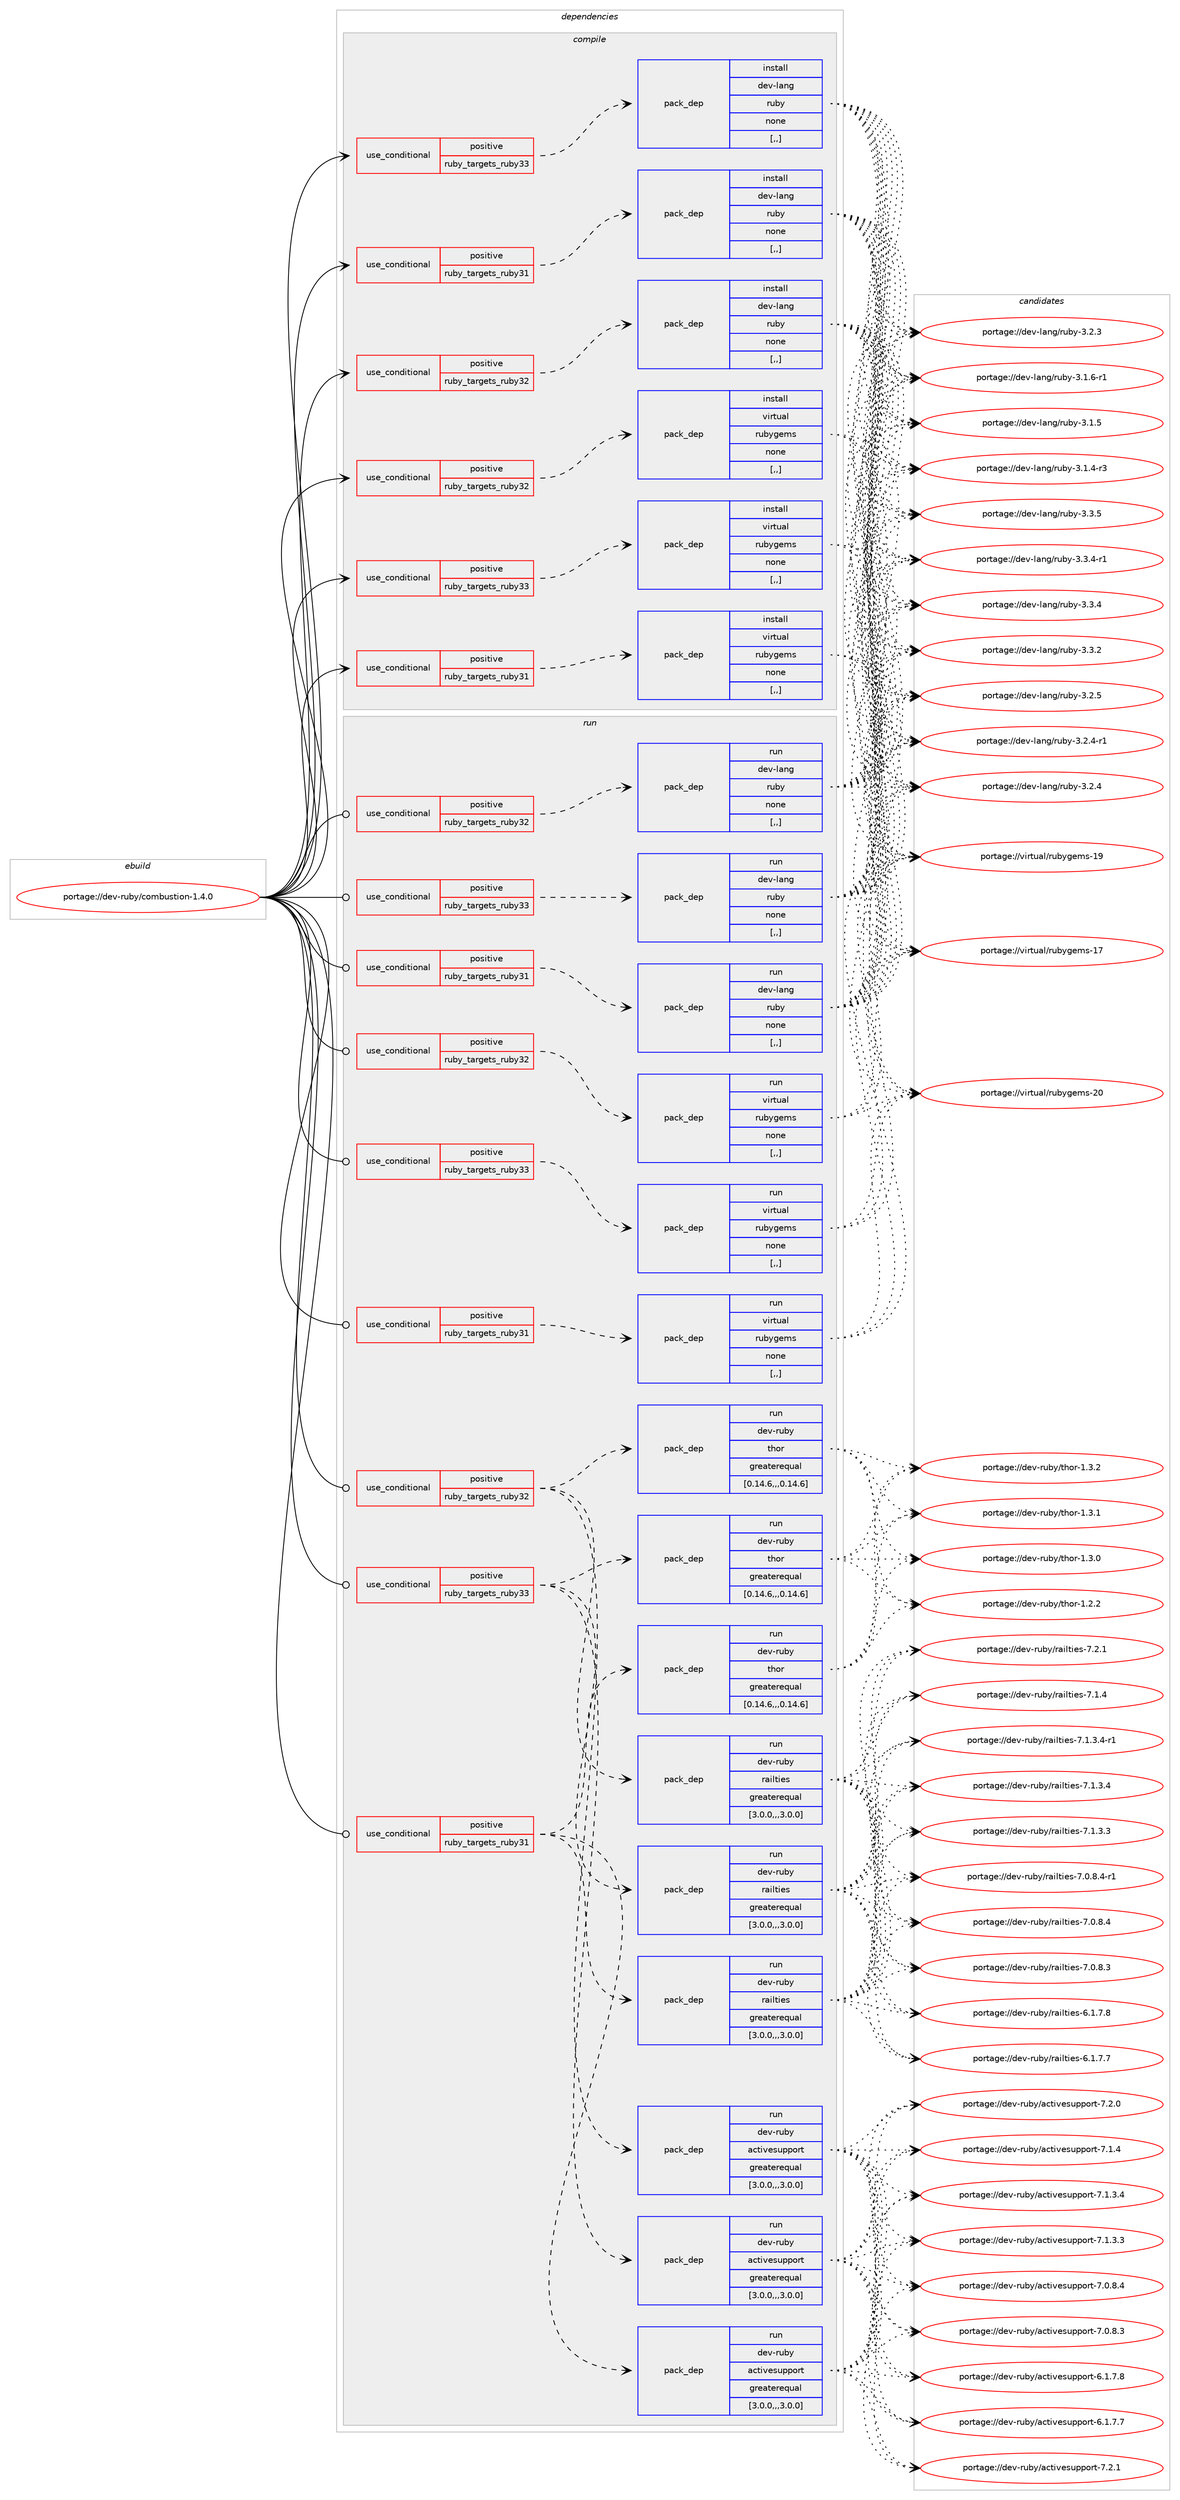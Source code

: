 digraph prolog {

# *************
# Graph options
# *************

newrank=true;
concentrate=true;
compound=true;
graph [rankdir=LR,fontname=Helvetica,fontsize=10,ranksep=1.5];#, ranksep=2.5, nodesep=0.2];
edge  [arrowhead=vee];
node  [fontname=Helvetica,fontsize=10];

# **********
# The ebuild
# **********

subgraph cluster_leftcol {
color=gray;
label=<<i>ebuild</i>>;
id [label="portage://dev-ruby/combustion-1.4.0", color=red, width=4, href="../dev-ruby/combustion-1.4.0.svg"];
}

# ****************
# The dependencies
# ****************

subgraph cluster_midcol {
color=gray;
label=<<i>dependencies</i>>;
subgraph cluster_compile {
fillcolor="#eeeeee";
style=filled;
label=<<i>compile</i>>;
subgraph cond176632 {
dependency675310 [label=<<TABLE BORDER="0" CELLBORDER="1" CELLSPACING="0" CELLPADDING="4"><TR><TD ROWSPAN="3" CELLPADDING="10">use_conditional</TD></TR><TR><TD>positive</TD></TR><TR><TD>ruby_targets_ruby31</TD></TR></TABLE>>, shape=none, color=red];
subgraph pack493791 {
dependency675311 [label=<<TABLE BORDER="0" CELLBORDER="1" CELLSPACING="0" CELLPADDING="4" WIDTH="220"><TR><TD ROWSPAN="6" CELLPADDING="30">pack_dep</TD></TR><TR><TD WIDTH="110">install</TD></TR><TR><TD>dev-lang</TD></TR><TR><TD>ruby</TD></TR><TR><TD>none</TD></TR><TR><TD>[,,]</TD></TR></TABLE>>, shape=none, color=blue];
}
dependency675310:e -> dependency675311:w [weight=20,style="dashed",arrowhead="vee"];
}
id:e -> dependency675310:w [weight=20,style="solid",arrowhead="vee"];
subgraph cond176633 {
dependency675312 [label=<<TABLE BORDER="0" CELLBORDER="1" CELLSPACING="0" CELLPADDING="4"><TR><TD ROWSPAN="3" CELLPADDING="10">use_conditional</TD></TR><TR><TD>positive</TD></TR><TR><TD>ruby_targets_ruby31</TD></TR></TABLE>>, shape=none, color=red];
subgraph pack493792 {
dependency675313 [label=<<TABLE BORDER="0" CELLBORDER="1" CELLSPACING="0" CELLPADDING="4" WIDTH="220"><TR><TD ROWSPAN="6" CELLPADDING="30">pack_dep</TD></TR><TR><TD WIDTH="110">install</TD></TR><TR><TD>virtual</TD></TR><TR><TD>rubygems</TD></TR><TR><TD>none</TD></TR><TR><TD>[,,]</TD></TR></TABLE>>, shape=none, color=blue];
}
dependency675312:e -> dependency675313:w [weight=20,style="dashed",arrowhead="vee"];
}
id:e -> dependency675312:w [weight=20,style="solid",arrowhead="vee"];
subgraph cond176634 {
dependency675314 [label=<<TABLE BORDER="0" CELLBORDER="1" CELLSPACING="0" CELLPADDING="4"><TR><TD ROWSPAN="3" CELLPADDING="10">use_conditional</TD></TR><TR><TD>positive</TD></TR><TR><TD>ruby_targets_ruby32</TD></TR></TABLE>>, shape=none, color=red];
subgraph pack493793 {
dependency675315 [label=<<TABLE BORDER="0" CELLBORDER="1" CELLSPACING="0" CELLPADDING="4" WIDTH="220"><TR><TD ROWSPAN="6" CELLPADDING="30">pack_dep</TD></TR><TR><TD WIDTH="110">install</TD></TR><TR><TD>dev-lang</TD></TR><TR><TD>ruby</TD></TR><TR><TD>none</TD></TR><TR><TD>[,,]</TD></TR></TABLE>>, shape=none, color=blue];
}
dependency675314:e -> dependency675315:w [weight=20,style="dashed",arrowhead="vee"];
}
id:e -> dependency675314:w [weight=20,style="solid",arrowhead="vee"];
subgraph cond176635 {
dependency675316 [label=<<TABLE BORDER="0" CELLBORDER="1" CELLSPACING="0" CELLPADDING="4"><TR><TD ROWSPAN="3" CELLPADDING="10">use_conditional</TD></TR><TR><TD>positive</TD></TR><TR><TD>ruby_targets_ruby32</TD></TR></TABLE>>, shape=none, color=red];
subgraph pack493794 {
dependency675317 [label=<<TABLE BORDER="0" CELLBORDER="1" CELLSPACING="0" CELLPADDING="4" WIDTH="220"><TR><TD ROWSPAN="6" CELLPADDING="30">pack_dep</TD></TR><TR><TD WIDTH="110">install</TD></TR><TR><TD>virtual</TD></TR><TR><TD>rubygems</TD></TR><TR><TD>none</TD></TR><TR><TD>[,,]</TD></TR></TABLE>>, shape=none, color=blue];
}
dependency675316:e -> dependency675317:w [weight=20,style="dashed",arrowhead="vee"];
}
id:e -> dependency675316:w [weight=20,style="solid",arrowhead="vee"];
subgraph cond176636 {
dependency675318 [label=<<TABLE BORDER="0" CELLBORDER="1" CELLSPACING="0" CELLPADDING="4"><TR><TD ROWSPAN="3" CELLPADDING="10">use_conditional</TD></TR><TR><TD>positive</TD></TR><TR><TD>ruby_targets_ruby33</TD></TR></TABLE>>, shape=none, color=red];
subgraph pack493795 {
dependency675319 [label=<<TABLE BORDER="0" CELLBORDER="1" CELLSPACING="0" CELLPADDING="4" WIDTH="220"><TR><TD ROWSPAN="6" CELLPADDING="30">pack_dep</TD></TR><TR><TD WIDTH="110">install</TD></TR><TR><TD>dev-lang</TD></TR><TR><TD>ruby</TD></TR><TR><TD>none</TD></TR><TR><TD>[,,]</TD></TR></TABLE>>, shape=none, color=blue];
}
dependency675318:e -> dependency675319:w [weight=20,style="dashed",arrowhead="vee"];
}
id:e -> dependency675318:w [weight=20,style="solid",arrowhead="vee"];
subgraph cond176637 {
dependency675320 [label=<<TABLE BORDER="0" CELLBORDER="1" CELLSPACING="0" CELLPADDING="4"><TR><TD ROWSPAN="3" CELLPADDING="10">use_conditional</TD></TR><TR><TD>positive</TD></TR><TR><TD>ruby_targets_ruby33</TD></TR></TABLE>>, shape=none, color=red];
subgraph pack493796 {
dependency675321 [label=<<TABLE BORDER="0" CELLBORDER="1" CELLSPACING="0" CELLPADDING="4" WIDTH="220"><TR><TD ROWSPAN="6" CELLPADDING="30">pack_dep</TD></TR><TR><TD WIDTH="110">install</TD></TR><TR><TD>virtual</TD></TR><TR><TD>rubygems</TD></TR><TR><TD>none</TD></TR><TR><TD>[,,]</TD></TR></TABLE>>, shape=none, color=blue];
}
dependency675320:e -> dependency675321:w [weight=20,style="dashed",arrowhead="vee"];
}
id:e -> dependency675320:w [weight=20,style="solid",arrowhead="vee"];
}
subgraph cluster_compileandrun {
fillcolor="#eeeeee";
style=filled;
label=<<i>compile and run</i>>;
}
subgraph cluster_run {
fillcolor="#eeeeee";
style=filled;
label=<<i>run</i>>;
subgraph cond176638 {
dependency675322 [label=<<TABLE BORDER="0" CELLBORDER="1" CELLSPACING="0" CELLPADDING="4"><TR><TD ROWSPAN="3" CELLPADDING="10">use_conditional</TD></TR><TR><TD>positive</TD></TR><TR><TD>ruby_targets_ruby31</TD></TR></TABLE>>, shape=none, color=red];
subgraph pack493797 {
dependency675323 [label=<<TABLE BORDER="0" CELLBORDER="1" CELLSPACING="0" CELLPADDING="4" WIDTH="220"><TR><TD ROWSPAN="6" CELLPADDING="30">pack_dep</TD></TR><TR><TD WIDTH="110">run</TD></TR><TR><TD>dev-lang</TD></TR><TR><TD>ruby</TD></TR><TR><TD>none</TD></TR><TR><TD>[,,]</TD></TR></TABLE>>, shape=none, color=blue];
}
dependency675322:e -> dependency675323:w [weight=20,style="dashed",arrowhead="vee"];
}
id:e -> dependency675322:w [weight=20,style="solid",arrowhead="odot"];
subgraph cond176639 {
dependency675324 [label=<<TABLE BORDER="0" CELLBORDER="1" CELLSPACING="0" CELLPADDING="4"><TR><TD ROWSPAN="3" CELLPADDING="10">use_conditional</TD></TR><TR><TD>positive</TD></TR><TR><TD>ruby_targets_ruby31</TD></TR></TABLE>>, shape=none, color=red];
subgraph pack493798 {
dependency675325 [label=<<TABLE BORDER="0" CELLBORDER="1" CELLSPACING="0" CELLPADDING="4" WIDTH="220"><TR><TD ROWSPAN="6" CELLPADDING="30">pack_dep</TD></TR><TR><TD WIDTH="110">run</TD></TR><TR><TD>dev-ruby</TD></TR><TR><TD>activesupport</TD></TR><TR><TD>greaterequal</TD></TR><TR><TD>[3.0.0,,,3.0.0]</TD></TR></TABLE>>, shape=none, color=blue];
}
dependency675324:e -> dependency675325:w [weight=20,style="dashed",arrowhead="vee"];
subgraph pack493799 {
dependency675326 [label=<<TABLE BORDER="0" CELLBORDER="1" CELLSPACING="0" CELLPADDING="4" WIDTH="220"><TR><TD ROWSPAN="6" CELLPADDING="30">pack_dep</TD></TR><TR><TD WIDTH="110">run</TD></TR><TR><TD>dev-ruby</TD></TR><TR><TD>railties</TD></TR><TR><TD>greaterequal</TD></TR><TR><TD>[3.0.0,,,3.0.0]</TD></TR></TABLE>>, shape=none, color=blue];
}
dependency675324:e -> dependency675326:w [weight=20,style="dashed",arrowhead="vee"];
subgraph pack493800 {
dependency675327 [label=<<TABLE BORDER="0" CELLBORDER="1" CELLSPACING="0" CELLPADDING="4" WIDTH="220"><TR><TD ROWSPAN="6" CELLPADDING="30">pack_dep</TD></TR><TR><TD WIDTH="110">run</TD></TR><TR><TD>dev-ruby</TD></TR><TR><TD>thor</TD></TR><TR><TD>greaterequal</TD></TR><TR><TD>[0.14.6,,,0.14.6]</TD></TR></TABLE>>, shape=none, color=blue];
}
dependency675324:e -> dependency675327:w [weight=20,style="dashed",arrowhead="vee"];
}
id:e -> dependency675324:w [weight=20,style="solid",arrowhead="odot"];
subgraph cond176640 {
dependency675328 [label=<<TABLE BORDER="0" CELLBORDER="1" CELLSPACING="0" CELLPADDING="4"><TR><TD ROWSPAN="3" CELLPADDING="10">use_conditional</TD></TR><TR><TD>positive</TD></TR><TR><TD>ruby_targets_ruby31</TD></TR></TABLE>>, shape=none, color=red];
subgraph pack493801 {
dependency675329 [label=<<TABLE BORDER="0" CELLBORDER="1" CELLSPACING="0" CELLPADDING="4" WIDTH="220"><TR><TD ROWSPAN="6" CELLPADDING="30">pack_dep</TD></TR><TR><TD WIDTH="110">run</TD></TR><TR><TD>virtual</TD></TR><TR><TD>rubygems</TD></TR><TR><TD>none</TD></TR><TR><TD>[,,]</TD></TR></TABLE>>, shape=none, color=blue];
}
dependency675328:e -> dependency675329:w [weight=20,style="dashed",arrowhead="vee"];
}
id:e -> dependency675328:w [weight=20,style="solid",arrowhead="odot"];
subgraph cond176641 {
dependency675330 [label=<<TABLE BORDER="0" CELLBORDER="1" CELLSPACING="0" CELLPADDING="4"><TR><TD ROWSPAN="3" CELLPADDING="10">use_conditional</TD></TR><TR><TD>positive</TD></TR><TR><TD>ruby_targets_ruby32</TD></TR></TABLE>>, shape=none, color=red];
subgraph pack493802 {
dependency675331 [label=<<TABLE BORDER="0" CELLBORDER="1" CELLSPACING="0" CELLPADDING="4" WIDTH="220"><TR><TD ROWSPAN="6" CELLPADDING="30">pack_dep</TD></TR><TR><TD WIDTH="110">run</TD></TR><TR><TD>dev-lang</TD></TR><TR><TD>ruby</TD></TR><TR><TD>none</TD></TR><TR><TD>[,,]</TD></TR></TABLE>>, shape=none, color=blue];
}
dependency675330:e -> dependency675331:w [weight=20,style="dashed",arrowhead="vee"];
}
id:e -> dependency675330:w [weight=20,style="solid",arrowhead="odot"];
subgraph cond176642 {
dependency675332 [label=<<TABLE BORDER="0" CELLBORDER="1" CELLSPACING="0" CELLPADDING="4"><TR><TD ROWSPAN="3" CELLPADDING="10">use_conditional</TD></TR><TR><TD>positive</TD></TR><TR><TD>ruby_targets_ruby32</TD></TR></TABLE>>, shape=none, color=red];
subgraph pack493803 {
dependency675333 [label=<<TABLE BORDER="0" CELLBORDER="1" CELLSPACING="0" CELLPADDING="4" WIDTH="220"><TR><TD ROWSPAN="6" CELLPADDING="30">pack_dep</TD></TR><TR><TD WIDTH="110">run</TD></TR><TR><TD>dev-ruby</TD></TR><TR><TD>activesupport</TD></TR><TR><TD>greaterequal</TD></TR><TR><TD>[3.0.0,,,3.0.0]</TD></TR></TABLE>>, shape=none, color=blue];
}
dependency675332:e -> dependency675333:w [weight=20,style="dashed",arrowhead="vee"];
subgraph pack493804 {
dependency675334 [label=<<TABLE BORDER="0" CELLBORDER="1" CELLSPACING="0" CELLPADDING="4" WIDTH="220"><TR><TD ROWSPAN="6" CELLPADDING="30">pack_dep</TD></TR><TR><TD WIDTH="110">run</TD></TR><TR><TD>dev-ruby</TD></TR><TR><TD>railties</TD></TR><TR><TD>greaterequal</TD></TR><TR><TD>[3.0.0,,,3.0.0]</TD></TR></TABLE>>, shape=none, color=blue];
}
dependency675332:e -> dependency675334:w [weight=20,style="dashed",arrowhead="vee"];
subgraph pack493805 {
dependency675335 [label=<<TABLE BORDER="0" CELLBORDER="1" CELLSPACING="0" CELLPADDING="4" WIDTH="220"><TR><TD ROWSPAN="6" CELLPADDING="30">pack_dep</TD></TR><TR><TD WIDTH="110">run</TD></TR><TR><TD>dev-ruby</TD></TR><TR><TD>thor</TD></TR><TR><TD>greaterequal</TD></TR><TR><TD>[0.14.6,,,0.14.6]</TD></TR></TABLE>>, shape=none, color=blue];
}
dependency675332:e -> dependency675335:w [weight=20,style="dashed",arrowhead="vee"];
}
id:e -> dependency675332:w [weight=20,style="solid",arrowhead="odot"];
subgraph cond176643 {
dependency675336 [label=<<TABLE BORDER="0" CELLBORDER="1" CELLSPACING="0" CELLPADDING="4"><TR><TD ROWSPAN="3" CELLPADDING="10">use_conditional</TD></TR><TR><TD>positive</TD></TR><TR><TD>ruby_targets_ruby32</TD></TR></TABLE>>, shape=none, color=red];
subgraph pack493806 {
dependency675337 [label=<<TABLE BORDER="0" CELLBORDER="1" CELLSPACING="0" CELLPADDING="4" WIDTH="220"><TR><TD ROWSPAN="6" CELLPADDING="30">pack_dep</TD></TR><TR><TD WIDTH="110">run</TD></TR><TR><TD>virtual</TD></TR><TR><TD>rubygems</TD></TR><TR><TD>none</TD></TR><TR><TD>[,,]</TD></TR></TABLE>>, shape=none, color=blue];
}
dependency675336:e -> dependency675337:w [weight=20,style="dashed",arrowhead="vee"];
}
id:e -> dependency675336:w [weight=20,style="solid",arrowhead="odot"];
subgraph cond176644 {
dependency675338 [label=<<TABLE BORDER="0" CELLBORDER="1" CELLSPACING="0" CELLPADDING="4"><TR><TD ROWSPAN="3" CELLPADDING="10">use_conditional</TD></TR><TR><TD>positive</TD></TR><TR><TD>ruby_targets_ruby33</TD></TR></TABLE>>, shape=none, color=red];
subgraph pack493807 {
dependency675339 [label=<<TABLE BORDER="0" CELLBORDER="1" CELLSPACING="0" CELLPADDING="4" WIDTH="220"><TR><TD ROWSPAN="6" CELLPADDING="30">pack_dep</TD></TR><TR><TD WIDTH="110">run</TD></TR><TR><TD>dev-lang</TD></TR><TR><TD>ruby</TD></TR><TR><TD>none</TD></TR><TR><TD>[,,]</TD></TR></TABLE>>, shape=none, color=blue];
}
dependency675338:e -> dependency675339:w [weight=20,style="dashed",arrowhead="vee"];
}
id:e -> dependency675338:w [weight=20,style="solid",arrowhead="odot"];
subgraph cond176645 {
dependency675340 [label=<<TABLE BORDER="0" CELLBORDER="1" CELLSPACING="0" CELLPADDING="4"><TR><TD ROWSPAN="3" CELLPADDING="10">use_conditional</TD></TR><TR><TD>positive</TD></TR><TR><TD>ruby_targets_ruby33</TD></TR></TABLE>>, shape=none, color=red];
subgraph pack493808 {
dependency675341 [label=<<TABLE BORDER="0" CELLBORDER="1" CELLSPACING="0" CELLPADDING="4" WIDTH="220"><TR><TD ROWSPAN="6" CELLPADDING="30">pack_dep</TD></TR><TR><TD WIDTH="110">run</TD></TR><TR><TD>dev-ruby</TD></TR><TR><TD>activesupport</TD></TR><TR><TD>greaterequal</TD></TR><TR><TD>[3.0.0,,,3.0.0]</TD></TR></TABLE>>, shape=none, color=blue];
}
dependency675340:e -> dependency675341:w [weight=20,style="dashed",arrowhead="vee"];
subgraph pack493809 {
dependency675342 [label=<<TABLE BORDER="0" CELLBORDER="1" CELLSPACING="0" CELLPADDING="4" WIDTH="220"><TR><TD ROWSPAN="6" CELLPADDING="30">pack_dep</TD></TR><TR><TD WIDTH="110">run</TD></TR><TR><TD>dev-ruby</TD></TR><TR><TD>railties</TD></TR><TR><TD>greaterequal</TD></TR><TR><TD>[3.0.0,,,3.0.0]</TD></TR></TABLE>>, shape=none, color=blue];
}
dependency675340:e -> dependency675342:w [weight=20,style="dashed",arrowhead="vee"];
subgraph pack493810 {
dependency675343 [label=<<TABLE BORDER="0" CELLBORDER="1" CELLSPACING="0" CELLPADDING="4" WIDTH="220"><TR><TD ROWSPAN="6" CELLPADDING="30">pack_dep</TD></TR><TR><TD WIDTH="110">run</TD></TR><TR><TD>dev-ruby</TD></TR><TR><TD>thor</TD></TR><TR><TD>greaterequal</TD></TR><TR><TD>[0.14.6,,,0.14.6]</TD></TR></TABLE>>, shape=none, color=blue];
}
dependency675340:e -> dependency675343:w [weight=20,style="dashed",arrowhead="vee"];
}
id:e -> dependency675340:w [weight=20,style="solid",arrowhead="odot"];
subgraph cond176646 {
dependency675344 [label=<<TABLE BORDER="0" CELLBORDER="1" CELLSPACING="0" CELLPADDING="4"><TR><TD ROWSPAN="3" CELLPADDING="10">use_conditional</TD></TR><TR><TD>positive</TD></TR><TR><TD>ruby_targets_ruby33</TD></TR></TABLE>>, shape=none, color=red];
subgraph pack493811 {
dependency675345 [label=<<TABLE BORDER="0" CELLBORDER="1" CELLSPACING="0" CELLPADDING="4" WIDTH="220"><TR><TD ROWSPAN="6" CELLPADDING="30">pack_dep</TD></TR><TR><TD WIDTH="110">run</TD></TR><TR><TD>virtual</TD></TR><TR><TD>rubygems</TD></TR><TR><TD>none</TD></TR><TR><TD>[,,]</TD></TR></TABLE>>, shape=none, color=blue];
}
dependency675344:e -> dependency675345:w [weight=20,style="dashed",arrowhead="vee"];
}
id:e -> dependency675344:w [weight=20,style="solid",arrowhead="odot"];
}
}

# **************
# The candidates
# **************

subgraph cluster_choices {
rank=same;
color=gray;
label=<<i>candidates</i>>;

subgraph choice493791 {
color=black;
nodesep=1;
choice10010111845108971101034711411798121455146514653 [label="portage://dev-lang/ruby-3.3.5", color=red, width=4,href="../dev-lang/ruby-3.3.5.svg"];
choice100101118451089711010347114117981214551465146524511449 [label="portage://dev-lang/ruby-3.3.4-r1", color=red, width=4,href="../dev-lang/ruby-3.3.4-r1.svg"];
choice10010111845108971101034711411798121455146514652 [label="portage://dev-lang/ruby-3.3.4", color=red, width=4,href="../dev-lang/ruby-3.3.4.svg"];
choice10010111845108971101034711411798121455146514650 [label="portage://dev-lang/ruby-3.3.2", color=red, width=4,href="../dev-lang/ruby-3.3.2.svg"];
choice10010111845108971101034711411798121455146504653 [label="portage://dev-lang/ruby-3.2.5", color=red, width=4,href="../dev-lang/ruby-3.2.5.svg"];
choice100101118451089711010347114117981214551465046524511449 [label="portage://dev-lang/ruby-3.2.4-r1", color=red, width=4,href="../dev-lang/ruby-3.2.4-r1.svg"];
choice10010111845108971101034711411798121455146504652 [label="portage://dev-lang/ruby-3.2.4", color=red, width=4,href="../dev-lang/ruby-3.2.4.svg"];
choice10010111845108971101034711411798121455146504651 [label="portage://dev-lang/ruby-3.2.3", color=red, width=4,href="../dev-lang/ruby-3.2.3.svg"];
choice100101118451089711010347114117981214551464946544511449 [label="portage://dev-lang/ruby-3.1.6-r1", color=red, width=4,href="../dev-lang/ruby-3.1.6-r1.svg"];
choice10010111845108971101034711411798121455146494653 [label="portage://dev-lang/ruby-3.1.5", color=red, width=4,href="../dev-lang/ruby-3.1.5.svg"];
choice100101118451089711010347114117981214551464946524511451 [label="portage://dev-lang/ruby-3.1.4-r3", color=red, width=4,href="../dev-lang/ruby-3.1.4-r3.svg"];
dependency675311:e -> choice10010111845108971101034711411798121455146514653:w [style=dotted,weight="100"];
dependency675311:e -> choice100101118451089711010347114117981214551465146524511449:w [style=dotted,weight="100"];
dependency675311:e -> choice10010111845108971101034711411798121455146514652:w [style=dotted,weight="100"];
dependency675311:e -> choice10010111845108971101034711411798121455146514650:w [style=dotted,weight="100"];
dependency675311:e -> choice10010111845108971101034711411798121455146504653:w [style=dotted,weight="100"];
dependency675311:e -> choice100101118451089711010347114117981214551465046524511449:w [style=dotted,weight="100"];
dependency675311:e -> choice10010111845108971101034711411798121455146504652:w [style=dotted,weight="100"];
dependency675311:e -> choice10010111845108971101034711411798121455146504651:w [style=dotted,weight="100"];
dependency675311:e -> choice100101118451089711010347114117981214551464946544511449:w [style=dotted,weight="100"];
dependency675311:e -> choice10010111845108971101034711411798121455146494653:w [style=dotted,weight="100"];
dependency675311:e -> choice100101118451089711010347114117981214551464946524511451:w [style=dotted,weight="100"];
}
subgraph choice493792 {
color=black;
nodesep=1;
choice118105114116117971084711411798121103101109115455048 [label="portage://virtual/rubygems-20", color=red, width=4,href="../virtual/rubygems-20.svg"];
choice118105114116117971084711411798121103101109115454957 [label="portage://virtual/rubygems-19", color=red, width=4,href="../virtual/rubygems-19.svg"];
choice118105114116117971084711411798121103101109115454955 [label="portage://virtual/rubygems-17", color=red, width=4,href="../virtual/rubygems-17.svg"];
dependency675313:e -> choice118105114116117971084711411798121103101109115455048:w [style=dotted,weight="100"];
dependency675313:e -> choice118105114116117971084711411798121103101109115454957:w [style=dotted,weight="100"];
dependency675313:e -> choice118105114116117971084711411798121103101109115454955:w [style=dotted,weight="100"];
}
subgraph choice493793 {
color=black;
nodesep=1;
choice10010111845108971101034711411798121455146514653 [label="portage://dev-lang/ruby-3.3.5", color=red, width=4,href="../dev-lang/ruby-3.3.5.svg"];
choice100101118451089711010347114117981214551465146524511449 [label="portage://dev-lang/ruby-3.3.4-r1", color=red, width=4,href="../dev-lang/ruby-3.3.4-r1.svg"];
choice10010111845108971101034711411798121455146514652 [label="portage://dev-lang/ruby-3.3.4", color=red, width=4,href="../dev-lang/ruby-3.3.4.svg"];
choice10010111845108971101034711411798121455146514650 [label="portage://dev-lang/ruby-3.3.2", color=red, width=4,href="../dev-lang/ruby-3.3.2.svg"];
choice10010111845108971101034711411798121455146504653 [label="portage://dev-lang/ruby-3.2.5", color=red, width=4,href="../dev-lang/ruby-3.2.5.svg"];
choice100101118451089711010347114117981214551465046524511449 [label="portage://dev-lang/ruby-3.2.4-r1", color=red, width=4,href="../dev-lang/ruby-3.2.4-r1.svg"];
choice10010111845108971101034711411798121455146504652 [label="portage://dev-lang/ruby-3.2.4", color=red, width=4,href="../dev-lang/ruby-3.2.4.svg"];
choice10010111845108971101034711411798121455146504651 [label="portage://dev-lang/ruby-3.2.3", color=red, width=4,href="../dev-lang/ruby-3.2.3.svg"];
choice100101118451089711010347114117981214551464946544511449 [label="portage://dev-lang/ruby-3.1.6-r1", color=red, width=4,href="../dev-lang/ruby-3.1.6-r1.svg"];
choice10010111845108971101034711411798121455146494653 [label="portage://dev-lang/ruby-3.1.5", color=red, width=4,href="../dev-lang/ruby-3.1.5.svg"];
choice100101118451089711010347114117981214551464946524511451 [label="portage://dev-lang/ruby-3.1.4-r3", color=red, width=4,href="../dev-lang/ruby-3.1.4-r3.svg"];
dependency675315:e -> choice10010111845108971101034711411798121455146514653:w [style=dotted,weight="100"];
dependency675315:e -> choice100101118451089711010347114117981214551465146524511449:w [style=dotted,weight="100"];
dependency675315:e -> choice10010111845108971101034711411798121455146514652:w [style=dotted,weight="100"];
dependency675315:e -> choice10010111845108971101034711411798121455146514650:w [style=dotted,weight="100"];
dependency675315:e -> choice10010111845108971101034711411798121455146504653:w [style=dotted,weight="100"];
dependency675315:e -> choice100101118451089711010347114117981214551465046524511449:w [style=dotted,weight="100"];
dependency675315:e -> choice10010111845108971101034711411798121455146504652:w [style=dotted,weight="100"];
dependency675315:e -> choice10010111845108971101034711411798121455146504651:w [style=dotted,weight="100"];
dependency675315:e -> choice100101118451089711010347114117981214551464946544511449:w [style=dotted,weight="100"];
dependency675315:e -> choice10010111845108971101034711411798121455146494653:w [style=dotted,weight="100"];
dependency675315:e -> choice100101118451089711010347114117981214551464946524511451:w [style=dotted,weight="100"];
}
subgraph choice493794 {
color=black;
nodesep=1;
choice118105114116117971084711411798121103101109115455048 [label="portage://virtual/rubygems-20", color=red, width=4,href="../virtual/rubygems-20.svg"];
choice118105114116117971084711411798121103101109115454957 [label="portage://virtual/rubygems-19", color=red, width=4,href="../virtual/rubygems-19.svg"];
choice118105114116117971084711411798121103101109115454955 [label="portage://virtual/rubygems-17", color=red, width=4,href="../virtual/rubygems-17.svg"];
dependency675317:e -> choice118105114116117971084711411798121103101109115455048:w [style=dotted,weight="100"];
dependency675317:e -> choice118105114116117971084711411798121103101109115454957:w [style=dotted,weight="100"];
dependency675317:e -> choice118105114116117971084711411798121103101109115454955:w [style=dotted,weight="100"];
}
subgraph choice493795 {
color=black;
nodesep=1;
choice10010111845108971101034711411798121455146514653 [label="portage://dev-lang/ruby-3.3.5", color=red, width=4,href="../dev-lang/ruby-3.3.5.svg"];
choice100101118451089711010347114117981214551465146524511449 [label="portage://dev-lang/ruby-3.3.4-r1", color=red, width=4,href="../dev-lang/ruby-3.3.4-r1.svg"];
choice10010111845108971101034711411798121455146514652 [label="portage://dev-lang/ruby-3.3.4", color=red, width=4,href="../dev-lang/ruby-3.3.4.svg"];
choice10010111845108971101034711411798121455146514650 [label="portage://dev-lang/ruby-3.3.2", color=red, width=4,href="../dev-lang/ruby-3.3.2.svg"];
choice10010111845108971101034711411798121455146504653 [label="portage://dev-lang/ruby-3.2.5", color=red, width=4,href="../dev-lang/ruby-3.2.5.svg"];
choice100101118451089711010347114117981214551465046524511449 [label="portage://dev-lang/ruby-3.2.4-r1", color=red, width=4,href="../dev-lang/ruby-3.2.4-r1.svg"];
choice10010111845108971101034711411798121455146504652 [label="portage://dev-lang/ruby-3.2.4", color=red, width=4,href="../dev-lang/ruby-3.2.4.svg"];
choice10010111845108971101034711411798121455146504651 [label="portage://dev-lang/ruby-3.2.3", color=red, width=4,href="../dev-lang/ruby-3.2.3.svg"];
choice100101118451089711010347114117981214551464946544511449 [label="portage://dev-lang/ruby-3.1.6-r1", color=red, width=4,href="../dev-lang/ruby-3.1.6-r1.svg"];
choice10010111845108971101034711411798121455146494653 [label="portage://dev-lang/ruby-3.1.5", color=red, width=4,href="../dev-lang/ruby-3.1.5.svg"];
choice100101118451089711010347114117981214551464946524511451 [label="portage://dev-lang/ruby-3.1.4-r3", color=red, width=4,href="../dev-lang/ruby-3.1.4-r3.svg"];
dependency675319:e -> choice10010111845108971101034711411798121455146514653:w [style=dotted,weight="100"];
dependency675319:e -> choice100101118451089711010347114117981214551465146524511449:w [style=dotted,weight="100"];
dependency675319:e -> choice10010111845108971101034711411798121455146514652:w [style=dotted,weight="100"];
dependency675319:e -> choice10010111845108971101034711411798121455146514650:w [style=dotted,weight="100"];
dependency675319:e -> choice10010111845108971101034711411798121455146504653:w [style=dotted,weight="100"];
dependency675319:e -> choice100101118451089711010347114117981214551465046524511449:w [style=dotted,weight="100"];
dependency675319:e -> choice10010111845108971101034711411798121455146504652:w [style=dotted,weight="100"];
dependency675319:e -> choice10010111845108971101034711411798121455146504651:w [style=dotted,weight="100"];
dependency675319:e -> choice100101118451089711010347114117981214551464946544511449:w [style=dotted,weight="100"];
dependency675319:e -> choice10010111845108971101034711411798121455146494653:w [style=dotted,weight="100"];
dependency675319:e -> choice100101118451089711010347114117981214551464946524511451:w [style=dotted,weight="100"];
}
subgraph choice493796 {
color=black;
nodesep=1;
choice118105114116117971084711411798121103101109115455048 [label="portage://virtual/rubygems-20", color=red, width=4,href="../virtual/rubygems-20.svg"];
choice118105114116117971084711411798121103101109115454957 [label="portage://virtual/rubygems-19", color=red, width=4,href="../virtual/rubygems-19.svg"];
choice118105114116117971084711411798121103101109115454955 [label="portage://virtual/rubygems-17", color=red, width=4,href="../virtual/rubygems-17.svg"];
dependency675321:e -> choice118105114116117971084711411798121103101109115455048:w [style=dotted,weight="100"];
dependency675321:e -> choice118105114116117971084711411798121103101109115454957:w [style=dotted,weight="100"];
dependency675321:e -> choice118105114116117971084711411798121103101109115454955:w [style=dotted,weight="100"];
}
subgraph choice493797 {
color=black;
nodesep=1;
choice10010111845108971101034711411798121455146514653 [label="portage://dev-lang/ruby-3.3.5", color=red, width=4,href="../dev-lang/ruby-3.3.5.svg"];
choice100101118451089711010347114117981214551465146524511449 [label="portage://dev-lang/ruby-3.3.4-r1", color=red, width=4,href="../dev-lang/ruby-3.3.4-r1.svg"];
choice10010111845108971101034711411798121455146514652 [label="portage://dev-lang/ruby-3.3.4", color=red, width=4,href="../dev-lang/ruby-3.3.4.svg"];
choice10010111845108971101034711411798121455146514650 [label="portage://dev-lang/ruby-3.3.2", color=red, width=4,href="../dev-lang/ruby-3.3.2.svg"];
choice10010111845108971101034711411798121455146504653 [label="portage://dev-lang/ruby-3.2.5", color=red, width=4,href="../dev-lang/ruby-3.2.5.svg"];
choice100101118451089711010347114117981214551465046524511449 [label="portage://dev-lang/ruby-3.2.4-r1", color=red, width=4,href="../dev-lang/ruby-3.2.4-r1.svg"];
choice10010111845108971101034711411798121455146504652 [label="portage://dev-lang/ruby-3.2.4", color=red, width=4,href="../dev-lang/ruby-3.2.4.svg"];
choice10010111845108971101034711411798121455146504651 [label="portage://dev-lang/ruby-3.2.3", color=red, width=4,href="../dev-lang/ruby-3.2.3.svg"];
choice100101118451089711010347114117981214551464946544511449 [label="portage://dev-lang/ruby-3.1.6-r1", color=red, width=4,href="../dev-lang/ruby-3.1.6-r1.svg"];
choice10010111845108971101034711411798121455146494653 [label="portage://dev-lang/ruby-3.1.5", color=red, width=4,href="../dev-lang/ruby-3.1.5.svg"];
choice100101118451089711010347114117981214551464946524511451 [label="portage://dev-lang/ruby-3.1.4-r3", color=red, width=4,href="../dev-lang/ruby-3.1.4-r3.svg"];
dependency675323:e -> choice10010111845108971101034711411798121455146514653:w [style=dotted,weight="100"];
dependency675323:e -> choice100101118451089711010347114117981214551465146524511449:w [style=dotted,weight="100"];
dependency675323:e -> choice10010111845108971101034711411798121455146514652:w [style=dotted,weight="100"];
dependency675323:e -> choice10010111845108971101034711411798121455146514650:w [style=dotted,weight="100"];
dependency675323:e -> choice10010111845108971101034711411798121455146504653:w [style=dotted,weight="100"];
dependency675323:e -> choice100101118451089711010347114117981214551465046524511449:w [style=dotted,weight="100"];
dependency675323:e -> choice10010111845108971101034711411798121455146504652:w [style=dotted,weight="100"];
dependency675323:e -> choice10010111845108971101034711411798121455146504651:w [style=dotted,weight="100"];
dependency675323:e -> choice100101118451089711010347114117981214551464946544511449:w [style=dotted,weight="100"];
dependency675323:e -> choice10010111845108971101034711411798121455146494653:w [style=dotted,weight="100"];
dependency675323:e -> choice100101118451089711010347114117981214551464946524511451:w [style=dotted,weight="100"];
}
subgraph choice493798 {
color=black;
nodesep=1;
choice1001011184511411798121479799116105118101115117112112111114116455546504649 [label="portage://dev-ruby/activesupport-7.2.1", color=red, width=4,href="../dev-ruby/activesupport-7.2.1.svg"];
choice1001011184511411798121479799116105118101115117112112111114116455546504648 [label="portage://dev-ruby/activesupport-7.2.0", color=red, width=4,href="../dev-ruby/activesupport-7.2.0.svg"];
choice1001011184511411798121479799116105118101115117112112111114116455546494652 [label="portage://dev-ruby/activesupport-7.1.4", color=red, width=4,href="../dev-ruby/activesupport-7.1.4.svg"];
choice10010111845114117981214797991161051181011151171121121111141164555464946514652 [label="portage://dev-ruby/activesupport-7.1.3.4", color=red, width=4,href="../dev-ruby/activesupport-7.1.3.4.svg"];
choice10010111845114117981214797991161051181011151171121121111141164555464946514651 [label="portage://dev-ruby/activesupport-7.1.3.3", color=red, width=4,href="../dev-ruby/activesupport-7.1.3.3.svg"];
choice10010111845114117981214797991161051181011151171121121111141164555464846564652 [label="portage://dev-ruby/activesupport-7.0.8.4", color=red, width=4,href="../dev-ruby/activesupport-7.0.8.4.svg"];
choice10010111845114117981214797991161051181011151171121121111141164555464846564651 [label="portage://dev-ruby/activesupport-7.0.8.3", color=red, width=4,href="../dev-ruby/activesupport-7.0.8.3.svg"];
choice10010111845114117981214797991161051181011151171121121111141164554464946554656 [label="portage://dev-ruby/activesupport-6.1.7.8", color=red, width=4,href="../dev-ruby/activesupport-6.1.7.8.svg"];
choice10010111845114117981214797991161051181011151171121121111141164554464946554655 [label="portage://dev-ruby/activesupport-6.1.7.7", color=red, width=4,href="../dev-ruby/activesupport-6.1.7.7.svg"];
dependency675325:e -> choice1001011184511411798121479799116105118101115117112112111114116455546504649:w [style=dotted,weight="100"];
dependency675325:e -> choice1001011184511411798121479799116105118101115117112112111114116455546504648:w [style=dotted,weight="100"];
dependency675325:e -> choice1001011184511411798121479799116105118101115117112112111114116455546494652:w [style=dotted,weight="100"];
dependency675325:e -> choice10010111845114117981214797991161051181011151171121121111141164555464946514652:w [style=dotted,weight="100"];
dependency675325:e -> choice10010111845114117981214797991161051181011151171121121111141164555464946514651:w [style=dotted,weight="100"];
dependency675325:e -> choice10010111845114117981214797991161051181011151171121121111141164555464846564652:w [style=dotted,weight="100"];
dependency675325:e -> choice10010111845114117981214797991161051181011151171121121111141164555464846564651:w [style=dotted,weight="100"];
dependency675325:e -> choice10010111845114117981214797991161051181011151171121121111141164554464946554656:w [style=dotted,weight="100"];
dependency675325:e -> choice10010111845114117981214797991161051181011151171121121111141164554464946554655:w [style=dotted,weight="100"];
}
subgraph choice493799 {
color=black;
nodesep=1;
choice10010111845114117981214711497105108116105101115455546504649 [label="portage://dev-ruby/railties-7.2.1", color=red, width=4,href="../dev-ruby/railties-7.2.1.svg"];
choice10010111845114117981214711497105108116105101115455546494652 [label="portage://dev-ruby/railties-7.1.4", color=red, width=4,href="../dev-ruby/railties-7.1.4.svg"];
choice1001011184511411798121471149710510811610510111545554649465146524511449 [label="portage://dev-ruby/railties-7.1.3.4-r1", color=red, width=4,href="../dev-ruby/railties-7.1.3.4-r1.svg"];
choice100101118451141179812147114971051081161051011154555464946514652 [label="portage://dev-ruby/railties-7.1.3.4", color=red, width=4,href="../dev-ruby/railties-7.1.3.4.svg"];
choice100101118451141179812147114971051081161051011154555464946514651 [label="portage://dev-ruby/railties-7.1.3.3", color=red, width=4,href="../dev-ruby/railties-7.1.3.3.svg"];
choice1001011184511411798121471149710510811610510111545554648465646524511449 [label="portage://dev-ruby/railties-7.0.8.4-r1", color=red, width=4,href="../dev-ruby/railties-7.0.8.4-r1.svg"];
choice100101118451141179812147114971051081161051011154555464846564652 [label="portage://dev-ruby/railties-7.0.8.4", color=red, width=4,href="../dev-ruby/railties-7.0.8.4.svg"];
choice100101118451141179812147114971051081161051011154555464846564651 [label="portage://dev-ruby/railties-7.0.8.3", color=red, width=4,href="../dev-ruby/railties-7.0.8.3.svg"];
choice100101118451141179812147114971051081161051011154554464946554656 [label="portage://dev-ruby/railties-6.1.7.8", color=red, width=4,href="../dev-ruby/railties-6.1.7.8.svg"];
choice100101118451141179812147114971051081161051011154554464946554655 [label="portage://dev-ruby/railties-6.1.7.7", color=red, width=4,href="../dev-ruby/railties-6.1.7.7.svg"];
dependency675326:e -> choice10010111845114117981214711497105108116105101115455546504649:w [style=dotted,weight="100"];
dependency675326:e -> choice10010111845114117981214711497105108116105101115455546494652:w [style=dotted,weight="100"];
dependency675326:e -> choice1001011184511411798121471149710510811610510111545554649465146524511449:w [style=dotted,weight="100"];
dependency675326:e -> choice100101118451141179812147114971051081161051011154555464946514652:w [style=dotted,weight="100"];
dependency675326:e -> choice100101118451141179812147114971051081161051011154555464946514651:w [style=dotted,weight="100"];
dependency675326:e -> choice1001011184511411798121471149710510811610510111545554648465646524511449:w [style=dotted,weight="100"];
dependency675326:e -> choice100101118451141179812147114971051081161051011154555464846564652:w [style=dotted,weight="100"];
dependency675326:e -> choice100101118451141179812147114971051081161051011154555464846564651:w [style=dotted,weight="100"];
dependency675326:e -> choice100101118451141179812147114971051081161051011154554464946554656:w [style=dotted,weight="100"];
dependency675326:e -> choice100101118451141179812147114971051081161051011154554464946554655:w [style=dotted,weight="100"];
}
subgraph choice493800 {
color=black;
nodesep=1;
choice100101118451141179812147116104111114454946514650 [label="portage://dev-ruby/thor-1.3.2", color=red, width=4,href="../dev-ruby/thor-1.3.2.svg"];
choice100101118451141179812147116104111114454946514649 [label="portage://dev-ruby/thor-1.3.1", color=red, width=4,href="../dev-ruby/thor-1.3.1.svg"];
choice100101118451141179812147116104111114454946514648 [label="portage://dev-ruby/thor-1.3.0", color=red, width=4,href="../dev-ruby/thor-1.3.0.svg"];
choice100101118451141179812147116104111114454946504650 [label="portage://dev-ruby/thor-1.2.2", color=red, width=4,href="../dev-ruby/thor-1.2.2.svg"];
dependency675327:e -> choice100101118451141179812147116104111114454946514650:w [style=dotted,weight="100"];
dependency675327:e -> choice100101118451141179812147116104111114454946514649:w [style=dotted,weight="100"];
dependency675327:e -> choice100101118451141179812147116104111114454946514648:w [style=dotted,weight="100"];
dependency675327:e -> choice100101118451141179812147116104111114454946504650:w [style=dotted,weight="100"];
}
subgraph choice493801 {
color=black;
nodesep=1;
choice118105114116117971084711411798121103101109115455048 [label="portage://virtual/rubygems-20", color=red, width=4,href="../virtual/rubygems-20.svg"];
choice118105114116117971084711411798121103101109115454957 [label="portage://virtual/rubygems-19", color=red, width=4,href="../virtual/rubygems-19.svg"];
choice118105114116117971084711411798121103101109115454955 [label="portage://virtual/rubygems-17", color=red, width=4,href="../virtual/rubygems-17.svg"];
dependency675329:e -> choice118105114116117971084711411798121103101109115455048:w [style=dotted,weight="100"];
dependency675329:e -> choice118105114116117971084711411798121103101109115454957:w [style=dotted,weight="100"];
dependency675329:e -> choice118105114116117971084711411798121103101109115454955:w [style=dotted,weight="100"];
}
subgraph choice493802 {
color=black;
nodesep=1;
choice10010111845108971101034711411798121455146514653 [label="portage://dev-lang/ruby-3.3.5", color=red, width=4,href="../dev-lang/ruby-3.3.5.svg"];
choice100101118451089711010347114117981214551465146524511449 [label="portage://dev-lang/ruby-3.3.4-r1", color=red, width=4,href="../dev-lang/ruby-3.3.4-r1.svg"];
choice10010111845108971101034711411798121455146514652 [label="portage://dev-lang/ruby-3.3.4", color=red, width=4,href="../dev-lang/ruby-3.3.4.svg"];
choice10010111845108971101034711411798121455146514650 [label="portage://dev-lang/ruby-3.3.2", color=red, width=4,href="../dev-lang/ruby-3.3.2.svg"];
choice10010111845108971101034711411798121455146504653 [label="portage://dev-lang/ruby-3.2.5", color=red, width=4,href="../dev-lang/ruby-3.2.5.svg"];
choice100101118451089711010347114117981214551465046524511449 [label="portage://dev-lang/ruby-3.2.4-r1", color=red, width=4,href="../dev-lang/ruby-3.2.4-r1.svg"];
choice10010111845108971101034711411798121455146504652 [label="portage://dev-lang/ruby-3.2.4", color=red, width=4,href="../dev-lang/ruby-3.2.4.svg"];
choice10010111845108971101034711411798121455146504651 [label="portage://dev-lang/ruby-3.2.3", color=red, width=4,href="../dev-lang/ruby-3.2.3.svg"];
choice100101118451089711010347114117981214551464946544511449 [label="portage://dev-lang/ruby-3.1.6-r1", color=red, width=4,href="../dev-lang/ruby-3.1.6-r1.svg"];
choice10010111845108971101034711411798121455146494653 [label="portage://dev-lang/ruby-3.1.5", color=red, width=4,href="../dev-lang/ruby-3.1.5.svg"];
choice100101118451089711010347114117981214551464946524511451 [label="portage://dev-lang/ruby-3.1.4-r3", color=red, width=4,href="../dev-lang/ruby-3.1.4-r3.svg"];
dependency675331:e -> choice10010111845108971101034711411798121455146514653:w [style=dotted,weight="100"];
dependency675331:e -> choice100101118451089711010347114117981214551465146524511449:w [style=dotted,weight="100"];
dependency675331:e -> choice10010111845108971101034711411798121455146514652:w [style=dotted,weight="100"];
dependency675331:e -> choice10010111845108971101034711411798121455146514650:w [style=dotted,weight="100"];
dependency675331:e -> choice10010111845108971101034711411798121455146504653:w [style=dotted,weight="100"];
dependency675331:e -> choice100101118451089711010347114117981214551465046524511449:w [style=dotted,weight="100"];
dependency675331:e -> choice10010111845108971101034711411798121455146504652:w [style=dotted,weight="100"];
dependency675331:e -> choice10010111845108971101034711411798121455146504651:w [style=dotted,weight="100"];
dependency675331:e -> choice100101118451089711010347114117981214551464946544511449:w [style=dotted,weight="100"];
dependency675331:e -> choice10010111845108971101034711411798121455146494653:w [style=dotted,weight="100"];
dependency675331:e -> choice100101118451089711010347114117981214551464946524511451:w [style=dotted,weight="100"];
}
subgraph choice493803 {
color=black;
nodesep=1;
choice1001011184511411798121479799116105118101115117112112111114116455546504649 [label="portage://dev-ruby/activesupport-7.2.1", color=red, width=4,href="../dev-ruby/activesupport-7.2.1.svg"];
choice1001011184511411798121479799116105118101115117112112111114116455546504648 [label="portage://dev-ruby/activesupport-7.2.0", color=red, width=4,href="../dev-ruby/activesupport-7.2.0.svg"];
choice1001011184511411798121479799116105118101115117112112111114116455546494652 [label="portage://dev-ruby/activesupport-7.1.4", color=red, width=4,href="../dev-ruby/activesupport-7.1.4.svg"];
choice10010111845114117981214797991161051181011151171121121111141164555464946514652 [label="portage://dev-ruby/activesupport-7.1.3.4", color=red, width=4,href="../dev-ruby/activesupport-7.1.3.4.svg"];
choice10010111845114117981214797991161051181011151171121121111141164555464946514651 [label="portage://dev-ruby/activesupport-7.1.3.3", color=red, width=4,href="../dev-ruby/activesupport-7.1.3.3.svg"];
choice10010111845114117981214797991161051181011151171121121111141164555464846564652 [label="portage://dev-ruby/activesupport-7.0.8.4", color=red, width=4,href="../dev-ruby/activesupport-7.0.8.4.svg"];
choice10010111845114117981214797991161051181011151171121121111141164555464846564651 [label="portage://dev-ruby/activesupport-7.0.8.3", color=red, width=4,href="../dev-ruby/activesupport-7.0.8.3.svg"];
choice10010111845114117981214797991161051181011151171121121111141164554464946554656 [label="portage://dev-ruby/activesupport-6.1.7.8", color=red, width=4,href="../dev-ruby/activesupport-6.1.7.8.svg"];
choice10010111845114117981214797991161051181011151171121121111141164554464946554655 [label="portage://dev-ruby/activesupport-6.1.7.7", color=red, width=4,href="../dev-ruby/activesupport-6.1.7.7.svg"];
dependency675333:e -> choice1001011184511411798121479799116105118101115117112112111114116455546504649:w [style=dotted,weight="100"];
dependency675333:e -> choice1001011184511411798121479799116105118101115117112112111114116455546504648:w [style=dotted,weight="100"];
dependency675333:e -> choice1001011184511411798121479799116105118101115117112112111114116455546494652:w [style=dotted,weight="100"];
dependency675333:e -> choice10010111845114117981214797991161051181011151171121121111141164555464946514652:w [style=dotted,weight="100"];
dependency675333:e -> choice10010111845114117981214797991161051181011151171121121111141164555464946514651:w [style=dotted,weight="100"];
dependency675333:e -> choice10010111845114117981214797991161051181011151171121121111141164555464846564652:w [style=dotted,weight="100"];
dependency675333:e -> choice10010111845114117981214797991161051181011151171121121111141164555464846564651:w [style=dotted,weight="100"];
dependency675333:e -> choice10010111845114117981214797991161051181011151171121121111141164554464946554656:w [style=dotted,weight="100"];
dependency675333:e -> choice10010111845114117981214797991161051181011151171121121111141164554464946554655:w [style=dotted,weight="100"];
}
subgraph choice493804 {
color=black;
nodesep=1;
choice10010111845114117981214711497105108116105101115455546504649 [label="portage://dev-ruby/railties-7.2.1", color=red, width=4,href="../dev-ruby/railties-7.2.1.svg"];
choice10010111845114117981214711497105108116105101115455546494652 [label="portage://dev-ruby/railties-7.1.4", color=red, width=4,href="../dev-ruby/railties-7.1.4.svg"];
choice1001011184511411798121471149710510811610510111545554649465146524511449 [label="portage://dev-ruby/railties-7.1.3.4-r1", color=red, width=4,href="../dev-ruby/railties-7.1.3.4-r1.svg"];
choice100101118451141179812147114971051081161051011154555464946514652 [label="portage://dev-ruby/railties-7.1.3.4", color=red, width=4,href="../dev-ruby/railties-7.1.3.4.svg"];
choice100101118451141179812147114971051081161051011154555464946514651 [label="portage://dev-ruby/railties-7.1.3.3", color=red, width=4,href="../dev-ruby/railties-7.1.3.3.svg"];
choice1001011184511411798121471149710510811610510111545554648465646524511449 [label="portage://dev-ruby/railties-7.0.8.4-r1", color=red, width=4,href="../dev-ruby/railties-7.0.8.4-r1.svg"];
choice100101118451141179812147114971051081161051011154555464846564652 [label="portage://dev-ruby/railties-7.0.8.4", color=red, width=4,href="../dev-ruby/railties-7.0.8.4.svg"];
choice100101118451141179812147114971051081161051011154555464846564651 [label="portage://dev-ruby/railties-7.0.8.3", color=red, width=4,href="../dev-ruby/railties-7.0.8.3.svg"];
choice100101118451141179812147114971051081161051011154554464946554656 [label="portage://dev-ruby/railties-6.1.7.8", color=red, width=4,href="../dev-ruby/railties-6.1.7.8.svg"];
choice100101118451141179812147114971051081161051011154554464946554655 [label="portage://dev-ruby/railties-6.1.7.7", color=red, width=4,href="../dev-ruby/railties-6.1.7.7.svg"];
dependency675334:e -> choice10010111845114117981214711497105108116105101115455546504649:w [style=dotted,weight="100"];
dependency675334:e -> choice10010111845114117981214711497105108116105101115455546494652:w [style=dotted,weight="100"];
dependency675334:e -> choice1001011184511411798121471149710510811610510111545554649465146524511449:w [style=dotted,weight="100"];
dependency675334:e -> choice100101118451141179812147114971051081161051011154555464946514652:w [style=dotted,weight="100"];
dependency675334:e -> choice100101118451141179812147114971051081161051011154555464946514651:w [style=dotted,weight="100"];
dependency675334:e -> choice1001011184511411798121471149710510811610510111545554648465646524511449:w [style=dotted,weight="100"];
dependency675334:e -> choice100101118451141179812147114971051081161051011154555464846564652:w [style=dotted,weight="100"];
dependency675334:e -> choice100101118451141179812147114971051081161051011154555464846564651:w [style=dotted,weight="100"];
dependency675334:e -> choice100101118451141179812147114971051081161051011154554464946554656:w [style=dotted,weight="100"];
dependency675334:e -> choice100101118451141179812147114971051081161051011154554464946554655:w [style=dotted,weight="100"];
}
subgraph choice493805 {
color=black;
nodesep=1;
choice100101118451141179812147116104111114454946514650 [label="portage://dev-ruby/thor-1.3.2", color=red, width=4,href="../dev-ruby/thor-1.3.2.svg"];
choice100101118451141179812147116104111114454946514649 [label="portage://dev-ruby/thor-1.3.1", color=red, width=4,href="../dev-ruby/thor-1.3.1.svg"];
choice100101118451141179812147116104111114454946514648 [label="portage://dev-ruby/thor-1.3.0", color=red, width=4,href="../dev-ruby/thor-1.3.0.svg"];
choice100101118451141179812147116104111114454946504650 [label="portage://dev-ruby/thor-1.2.2", color=red, width=4,href="../dev-ruby/thor-1.2.2.svg"];
dependency675335:e -> choice100101118451141179812147116104111114454946514650:w [style=dotted,weight="100"];
dependency675335:e -> choice100101118451141179812147116104111114454946514649:w [style=dotted,weight="100"];
dependency675335:e -> choice100101118451141179812147116104111114454946514648:w [style=dotted,weight="100"];
dependency675335:e -> choice100101118451141179812147116104111114454946504650:w [style=dotted,weight="100"];
}
subgraph choice493806 {
color=black;
nodesep=1;
choice118105114116117971084711411798121103101109115455048 [label="portage://virtual/rubygems-20", color=red, width=4,href="../virtual/rubygems-20.svg"];
choice118105114116117971084711411798121103101109115454957 [label="portage://virtual/rubygems-19", color=red, width=4,href="../virtual/rubygems-19.svg"];
choice118105114116117971084711411798121103101109115454955 [label="portage://virtual/rubygems-17", color=red, width=4,href="../virtual/rubygems-17.svg"];
dependency675337:e -> choice118105114116117971084711411798121103101109115455048:w [style=dotted,weight="100"];
dependency675337:e -> choice118105114116117971084711411798121103101109115454957:w [style=dotted,weight="100"];
dependency675337:e -> choice118105114116117971084711411798121103101109115454955:w [style=dotted,weight="100"];
}
subgraph choice493807 {
color=black;
nodesep=1;
choice10010111845108971101034711411798121455146514653 [label="portage://dev-lang/ruby-3.3.5", color=red, width=4,href="../dev-lang/ruby-3.3.5.svg"];
choice100101118451089711010347114117981214551465146524511449 [label="portage://dev-lang/ruby-3.3.4-r1", color=red, width=4,href="../dev-lang/ruby-3.3.4-r1.svg"];
choice10010111845108971101034711411798121455146514652 [label="portage://dev-lang/ruby-3.3.4", color=red, width=4,href="../dev-lang/ruby-3.3.4.svg"];
choice10010111845108971101034711411798121455146514650 [label="portage://dev-lang/ruby-3.3.2", color=red, width=4,href="../dev-lang/ruby-3.3.2.svg"];
choice10010111845108971101034711411798121455146504653 [label="portage://dev-lang/ruby-3.2.5", color=red, width=4,href="../dev-lang/ruby-3.2.5.svg"];
choice100101118451089711010347114117981214551465046524511449 [label="portage://dev-lang/ruby-3.2.4-r1", color=red, width=4,href="../dev-lang/ruby-3.2.4-r1.svg"];
choice10010111845108971101034711411798121455146504652 [label="portage://dev-lang/ruby-3.2.4", color=red, width=4,href="../dev-lang/ruby-3.2.4.svg"];
choice10010111845108971101034711411798121455146504651 [label="portage://dev-lang/ruby-3.2.3", color=red, width=4,href="../dev-lang/ruby-3.2.3.svg"];
choice100101118451089711010347114117981214551464946544511449 [label="portage://dev-lang/ruby-3.1.6-r1", color=red, width=4,href="../dev-lang/ruby-3.1.6-r1.svg"];
choice10010111845108971101034711411798121455146494653 [label="portage://dev-lang/ruby-3.1.5", color=red, width=4,href="../dev-lang/ruby-3.1.5.svg"];
choice100101118451089711010347114117981214551464946524511451 [label="portage://dev-lang/ruby-3.1.4-r3", color=red, width=4,href="../dev-lang/ruby-3.1.4-r3.svg"];
dependency675339:e -> choice10010111845108971101034711411798121455146514653:w [style=dotted,weight="100"];
dependency675339:e -> choice100101118451089711010347114117981214551465146524511449:w [style=dotted,weight="100"];
dependency675339:e -> choice10010111845108971101034711411798121455146514652:w [style=dotted,weight="100"];
dependency675339:e -> choice10010111845108971101034711411798121455146514650:w [style=dotted,weight="100"];
dependency675339:e -> choice10010111845108971101034711411798121455146504653:w [style=dotted,weight="100"];
dependency675339:e -> choice100101118451089711010347114117981214551465046524511449:w [style=dotted,weight="100"];
dependency675339:e -> choice10010111845108971101034711411798121455146504652:w [style=dotted,weight="100"];
dependency675339:e -> choice10010111845108971101034711411798121455146504651:w [style=dotted,weight="100"];
dependency675339:e -> choice100101118451089711010347114117981214551464946544511449:w [style=dotted,weight="100"];
dependency675339:e -> choice10010111845108971101034711411798121455146494653:w [style=dotted,weight="100"];
dependency675339:e -> choice100101118451089711010347114117981214551464946524511451:w [style=dotted,weight="100"];
}
subgraph choice493808 {
color=black;
nodesep=1;
choice1001011184511411798121479799116105118101115117112112111114116455546504649 [label="portage://dev-ruby/activesupport-7.2.1", color=red, width=4,href="../dev-ruby/activesupport-7.2.1.svg"];
choice1001011184511411798121479799116105118101115117112112111114116455546504648 [label="portage://dev-ruby/activesupport-7.2.0", color=red, width=4,href="../dev-ruby/activesupport-7.2.0.svg"];
choice1001011184511411798121479799116105118101115117112112111114116455546494652 [label="portage://dev-ruby/activesupport-7.1.4", color=red, width=4,href="../dev-ruby/activesupport-7.1.4.svg"];
choice10010111845114117981214797991161051181011151171121121111141164555464946514652 [label="portage://dev-ruby/activesupport-7.1.3.4", color=red, width=4,href="../dev-ruby/activesupport-7.1.3.4.svg"];
choice10010111845114117981214797991161051181011151171121121111141164555464946514651 [label="portage://dev-ruby/activesupport-7.1.3.3", color=red, width=4,href="../dev-ruby/activesupport-7.1.3.3.svg"];
choice10010111845114117981214797991161051181011151171121121111141164555464846564652 [label="portage://dev-ruby/activesupport-7.0.8.4", color=red, width=4,href="../dev-ruby/activesupport-7.0.8.4.svg"];
choice10010111845114117981214797991161051181011151171121121111141164555464846564651 [label="portage://dev-ruby/activesupport-7.0.8.3", color=red, width=4,href="../dev-ruby/activesupport-7.0.8.3.svg"];
choice10010111845114117981214797991161051181011151171121121111141164554464946554656 [label="portage://dev-ruby/activesupport-6.1.7.8", color=red, width=4,href="../dev-ruby/activesupport-6.1.7.8.svg"];
choice10010111845114117981214797991161051181011151171121121111141164554464946554655 [label="portage://dev-ruby/activesupport-6.1.7.7", color=red, width=4,href="../dev-ruby/activesupport-6.1.7.7.svg"];
dependency675341:e -> choice1001011184511411798121479799116105118101115117112112111114116455546504649:w [style=dotted,weight="100"];
dependency675341:e -> choice1001011184511411798121479799116105118101115117112112111114116455546504648:w [style=dotted,weight="100"];
dependency675341:e -> choice1001011184511411798121479799116105118101115117112112111114116455546494652:w [style=dotted,weight="100"];
dependency675341:e -> choice10010111845114117981214797991161051181011151171121121111141164555464946514652:w [style=dotted,weight="100"];
dependency675341:e -> choice10010111845114117981214797991161051181011151171121121111141164555464946514651:w [style=dotted,weight="100"];
dependency675341:e -> choice10010111845114117981214797991161051181011151171121121111141164555464846564652:w [style=dotted,weight="100"];
dependency675341:e -> choice10010111845114117981214797991161051181011151171121121111141164555464846564651:w [style=dotted,weight="100"];
dependency675341:e -> choice10010111845114117981214797991161051181011151171121121111141164554464946554656:w [style=dotted,weight="100"];
dependency675341:e -> choice10010111845114117981214797991161051181011151171121121111141164554464946554655:w [style=dotted,weight="100"];
}
subgraph choice493809 {
color=black;
nodesep=1;
choice10010111845114117981214711497105108116105101115455546504649 [label="portage://dev-ruby/railties-7.2.1", color=red, width=4,href="../dev-ruby/railties-7.2.1.svg"];
choice10010111845114117981214711497105108116105101115455546494652 [label="portage://dev-ruby/railties-7.1.4", color=red, width=4,href="../dev-ruby/railties-7.1.4.svg"];
choice1001011184511411798121471149710510811610510111545554649465146524511449 [label="portage://dev-ruby/railties-7.1.3.4-r1", color=red, width=4,href="../dev-ruby/railties-7.1.3.4-r1.svg"];
choice100101118451141179812147114971051081161051011154555464946514652 [label="portage://dev-ruby/railties-7.1.3.4", color=red, width=4,href="../dev-ruby/railties-7.1.3.4.svg"];
choice100101118451141179812147114971051081161051011154555464946514651 [label="portage://dev-ruby/railties-7.1.3.3", color=red, width=4,href="../dev-ruby/railties-7.1.3.3.svg"];
choice1001011184511411798121471149710510811610510111545554648465646524511449 [label="portage://dev-ruby/railties-7.0.8.4-r1", color=red, width=4,href="../dev-ruby/railties-7.0.8.4-r1.svg"];
choice100101118451141179812147114971051081161051011154555464846564652 [label="portage://dev-ruby/railties-7.0.8.4", color=red, width=4,href="../dev-ruby/railties-7.0.8.4.svg"];
choice100101118451141179812147114971051081161051011154555464846564651 [label="portage://dev-ruby/railties-7.0.8.3", color=red, width=4,href="../dev-ruby/railties-7.0.8.3.svg"];
choice100101118451141179812147114971051081161051011154554464946554656 [label="portage://dev-ruby/railties-6.1.7.8", color=red, width=4,href="../dev-ruby/railties-6.1.7.8.svg"];
choice100101118451141179812147114971051081161051011154554464946554655 [label="portage://dev-ruby/railties-6.1.7.7", color=red, width=4,href="../dev-ruby/railties-6.1.7.7.svg"];
dependency675342:e -> choice10010111845114117981214711497105108116105101115455546504649:w [style=dotted,weight="100"];
dependency675342:e -> choice10010111845114117981214711497105108116105101115455546494652:w [style=dotted,weight="100"];
dependency675342:e -> choice1001011184511411798121471149710510811610510111545554649465146524511449:w [style=dotted,weight="100"];
dependency675342:e -> choice100101118451141179812147114971051081161051011154555464946514652:w [style=dotted,weight="100"];
dependency675342:e -> choice100101118451141179812147114971051081161051011154555464946514651:w [style=dotted,weight="100"];
dependency675342:e -> choice1001011184511411798121471149710510811610510111545554648465646524511449:w [style=dotted,weight="100"];
dependency675342:e -> choice100101118451141179812147114971051081161051011154555464846564652:w [style=dotted,weight="100"];
dependency675342:e -> choice100101118451141179812147114971051081161051011154555464846564651:w [style=dotted,weight="100"];
dependency675342:e -> choice100101118451141179812147114971051081161051011154554464946554656:w [style=dotted,weight="100"];
dependency675342:e -> choice100101118451141179812147114971051081161051011154554464946554655:w [style=dotted,weight="100"];
}
subgraph choice493810 {
color=black;
nodesep=1;
choice100101118451141179812147116104111114454946514650 [label="portage://dev-ruby/thor-1.3.2", color=red, width=4,href="../dev-ruby/thor-1.3.2.svg"];
choice100101118451141179812147116104111114454946514649 [label="portage://dev-ruby/thor-1.3.1", color=red, width=4,href="../dev-ruby/thor-1.3.1.svg"];
choice100101118451141179812147116104111114454946514648 [label="portage://dev-ruby/thor-1.3.0", color=red, width=4,href="../dev-ruby/thor-1.3.0.svg"];
choice100101118451141179812147116104111114454946504650 [label="portage://dev-ruby/thor-1.2.2", color=red, width=4,href="../dev-ruby/thor-1.2.2.svg"];
dependency675343:e -> choice100101118451141179812147116104111114454946514650:w [style=dotted,weight="100"];
dependency675343:e -> choice100101118451141179812147116104111114454946514649:w [style=dotted,weight="100"];
dependency675343:e -> choice100101118451141179812147116104111114454946514648:w [style=dotted,weight="100"];
dependency675343:e -> choice100101118451141179812147116104111114454946504650:w [style=dotted,weight="100"];
}
subgraph choice493811 {
color=black;
nodesep=1;
choice118105114116117971084711411798121103101109115455048 [label="portage://virtual/rubygems-20", color=red, width=4,href="../virtual/rubygems-20.svg"];
choice118105114116117971084711411798121103101109115454957 [label="portage://virtual/rubygems-19", color=red, width=4,href="../virtual/rubygems-19.svg"];
choice118105114116117971084711411798121103101109115454955 [label="portage://virtual/rubygems-17", color=red, width=4,href="../virtual/rubygems-17.svg"];
dependency675345:e -> choice118105114116117971084711411798121103101109115455048:w [style=dotted,weight="100"];
dependency675345:e -> choice118105114116117971084711411798121103101109115454957:w [style=dotted,weight="100"];
dependency675345:e -> choice118105114116117971084711411798121103101109115454955:w [style=dotted,weight="100"];
}
}

}
